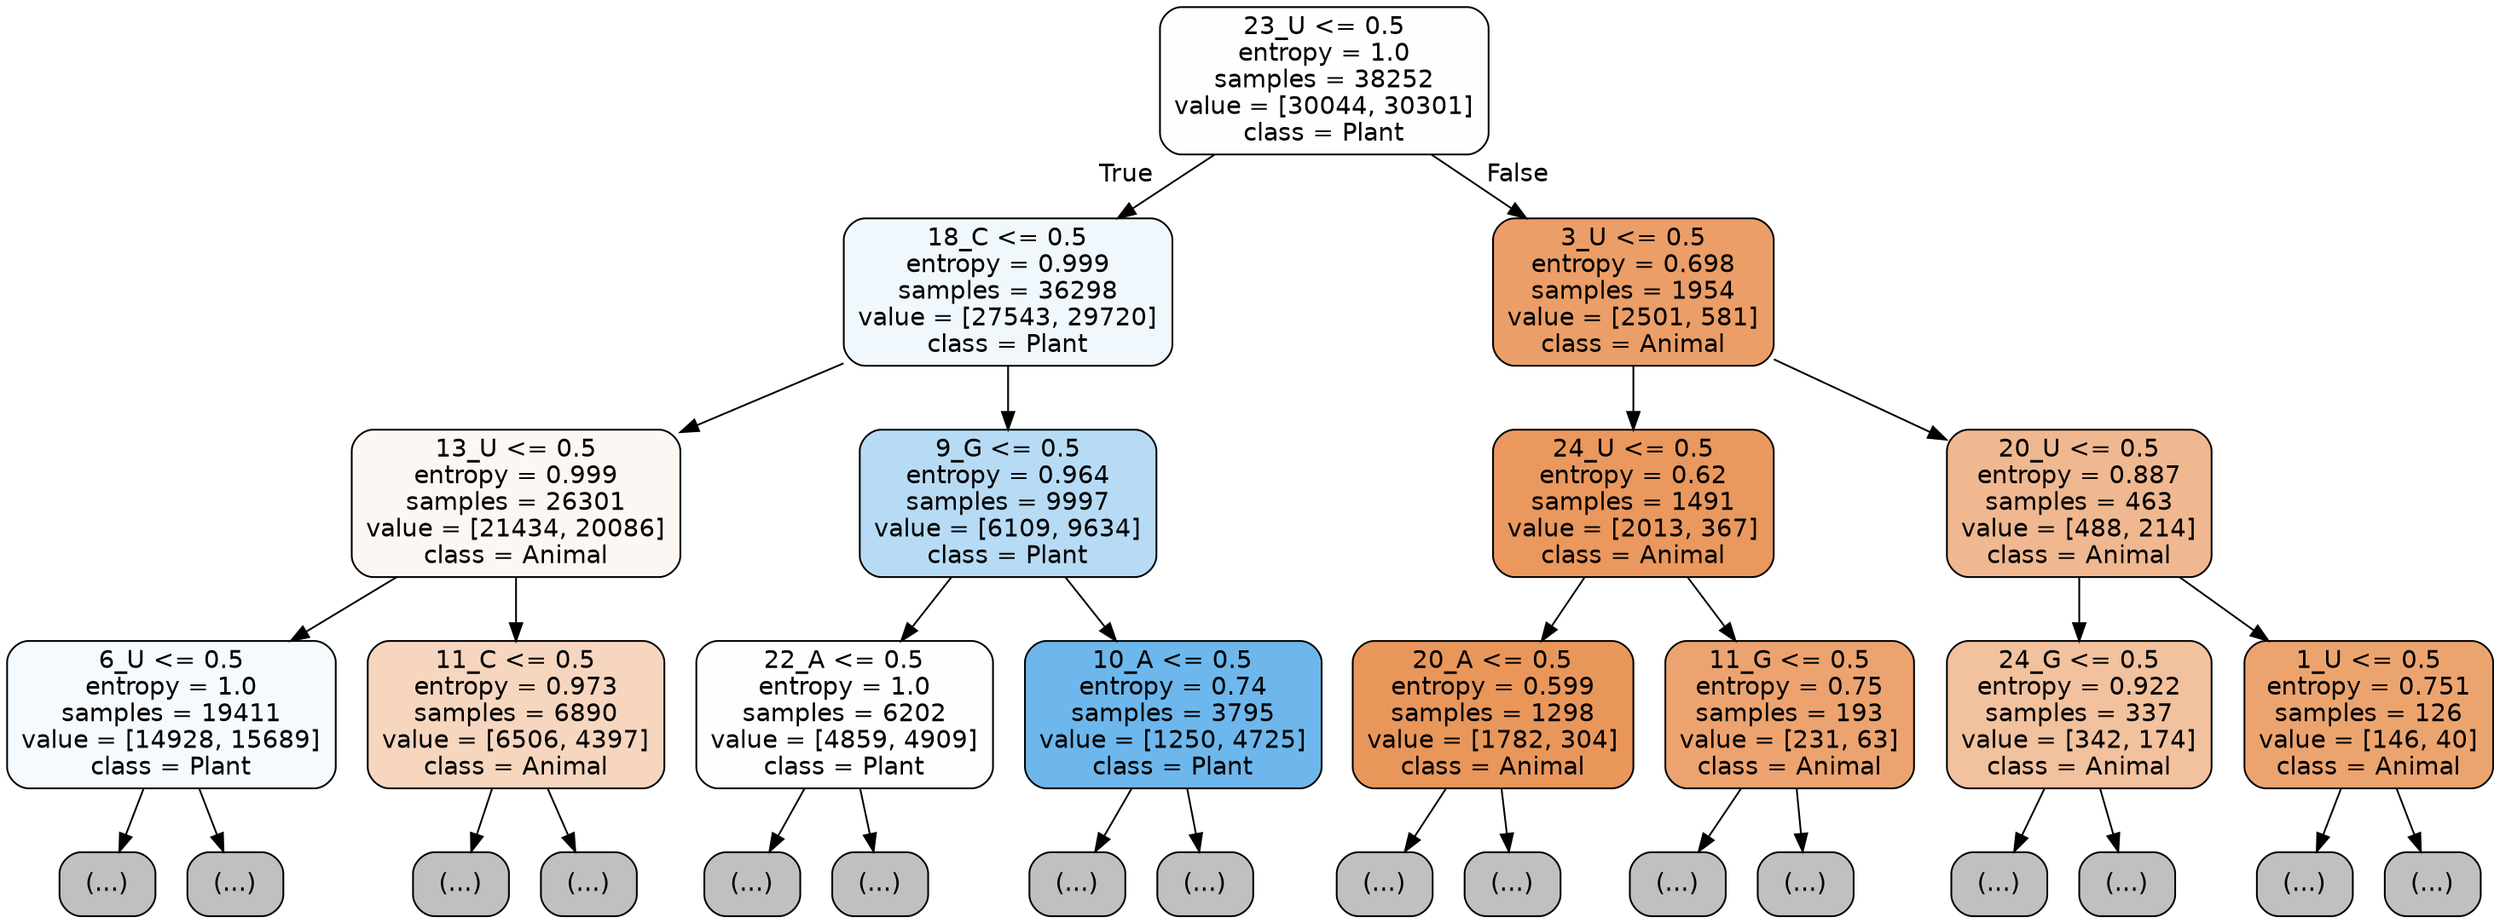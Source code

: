 digraph Tree {
node [shape=box, style="filled, rounded", color="black", fontname="helvetica"] ;
edge [fontname="helvetica"] ;
0 [label="23_U <= 0.5\nentropy = 1.0\nsamples = 38252\nvalue = [30044, 30301]\nclass = Plant", fillcolor="#fdfeff"] ;
1 [label="18_C <= 0.5\nentropy = 0.999\nsamples = 36298\nvalue = [27543, 29720]\nclass = Plant", fillcolor="#f0f8fd"] ;
0 -> 1 [labeldistance=2.5, labelangle=45, headlabel="True"] ;
2 [label="13_U <= 0.5\nentropy = 0.999\nsamples = 26301\nvalue = [21434, 20086]\nclass = Animal", fillcolor="#fdf7f3"] ;
1 -> 2 ;
3 [label="6_U <= 0.5\nentropy = 1.0\nsamples = 19411\nvalue = [14928, 15689]\nclass = Plant", fillcolor="#f5fafe"] ;
2 -> 3 ;
4 [label="(...)", fillcolor="#C0C0C0"] ;
3 -> 4 ;
6549 [label="(...)", fillcolor="#C0C0C0"] ;
3 -> 6549 ;
8896 [label="11_C <= 0.5\nentropy = 0.973\nsamples = 6890\nvalue = [6506, 4397]\nclass = Animal", fillcolor="#f7d6bf"] ;
2 -> 8896 ;
8897 [label="(...)", fillcolor="#C0C0C0"] ;
8896 -> 8897 ;
11744 [label="(...)", fillcolor="#C0C0C0"] ;
8896 -> 11744 ;
12475 [label="9_G <= 0.5\nentropy = 0.964\nsamples = 9997\nvalue = [6109, 9634]\nclass = Plant", fillcolor="#b7dbf5"] ;
1 -> 12475 ;
12476 [label="22_A <= 0.5\nentropy = 1.0\nsamples = 6202\nvalue = [4859, 4909]\nclass = Plant", fillcolor="#fdfeff"] ;
12475 -> 12476 ;
12477 [label="(...)", fillcolor="#C0C0C0"] ;
12476 -> 12477 ;
14930 [label="(...)", fillcolor="#C0C0C0"] ;
12476 -> 14930 ;
15225 [label="10_A <= 0.5\nentropy = 0.74\nsamples = 3795\nvalue = [1250, 4725]\nclass = Plant", fillcolor="#6db7ec"] ;
12475 -> 15225 ;
15226 [label="(...)", fillcolor="#C0C0C0"] ;
15225 -> 15226 ;
15877 [label="(...)", fillcolor="#C0C0C0"] ;
15225 -> 15877 ;
16156 [label="3_U <= 0.5\nentropy = 0.698\nsamples = 1954\nvalue = [2501, 581]\nclass = Animal", fillcolor="#eb9e67"] ;
0 -> 16156 [labeldistance=2.5, labelangle=-45, headlabel="False"] ;
16157 [label="24_U <= 0.5\nentropy = 0.62\nsamples = 1491\nvalue = [2013, 367]\nclass = Animal", fillcolor="#ea985d"] ;
16156 -> 16157 ;
16158 [label="20_A <= 0.5\nentropy = 0.599\nsamples = 1298\nvalue = [1782, 304]\nclass = Animal", fillcolor="#e9965b"] ;
16157 -> 16158 ;
16159 [label="(...)", fillcolor="#C0C0C0"] ;
16158 -> 16159 ;
16516 [label="(...)", fillcolor="#C0C0C0"] ;
16158 -> 16516 ;
16619 [label="11_G <= 0.5\nentropy = 0.75\nsamples = 193\nvalue = [231, 63]\nclass = Animal", fillcolor="#eca36f"] ;
16157 -> 16619 ;
16620 [label="(...)", fillcolor="#C0C0C0"] ;
16619 -> 16620 ;
16677 [label="(...)", fillcolor="#C0C0C0"] ;
16619 -> 16677 ;
16700 [label="20_U <= 0.5\nentropy = 0.887\nsamples = 463\nvalue = [488, 214]\nclass = Animal", fillcolor="#f0b890"] ;
16156 -> 16700 ;
16701 [label="24_G <= 0.5\nentropy = 0.922\nsamples = 337\nvalue = [342, 174]\nclass = Animal", fillcolor="#f2c19e"] ;
16700 -> 16701 ;
16702 [label="(...)", fillcolor="#C0C0C0"] ;
16701 -> 16702 ;
16837 [label="(...)", fillcolor="#C0C0C0"] ;
16701 -> 16837 ;
16864 [label="1_U <= 0.5\nentropy = 0.751\nsamples = 126\nvalue = [146, 40]\nclass = Animal", fillcolor="#eca46f"] ;
16700 -> 16864 ;
16865 [label="(...)", fillcolor="#C0C0C0"] ;
16864 -> 16865 ;
16902 [label="(...)", fillcolor="#C0C0C0"] ;
16864 -> 16902 ;
}